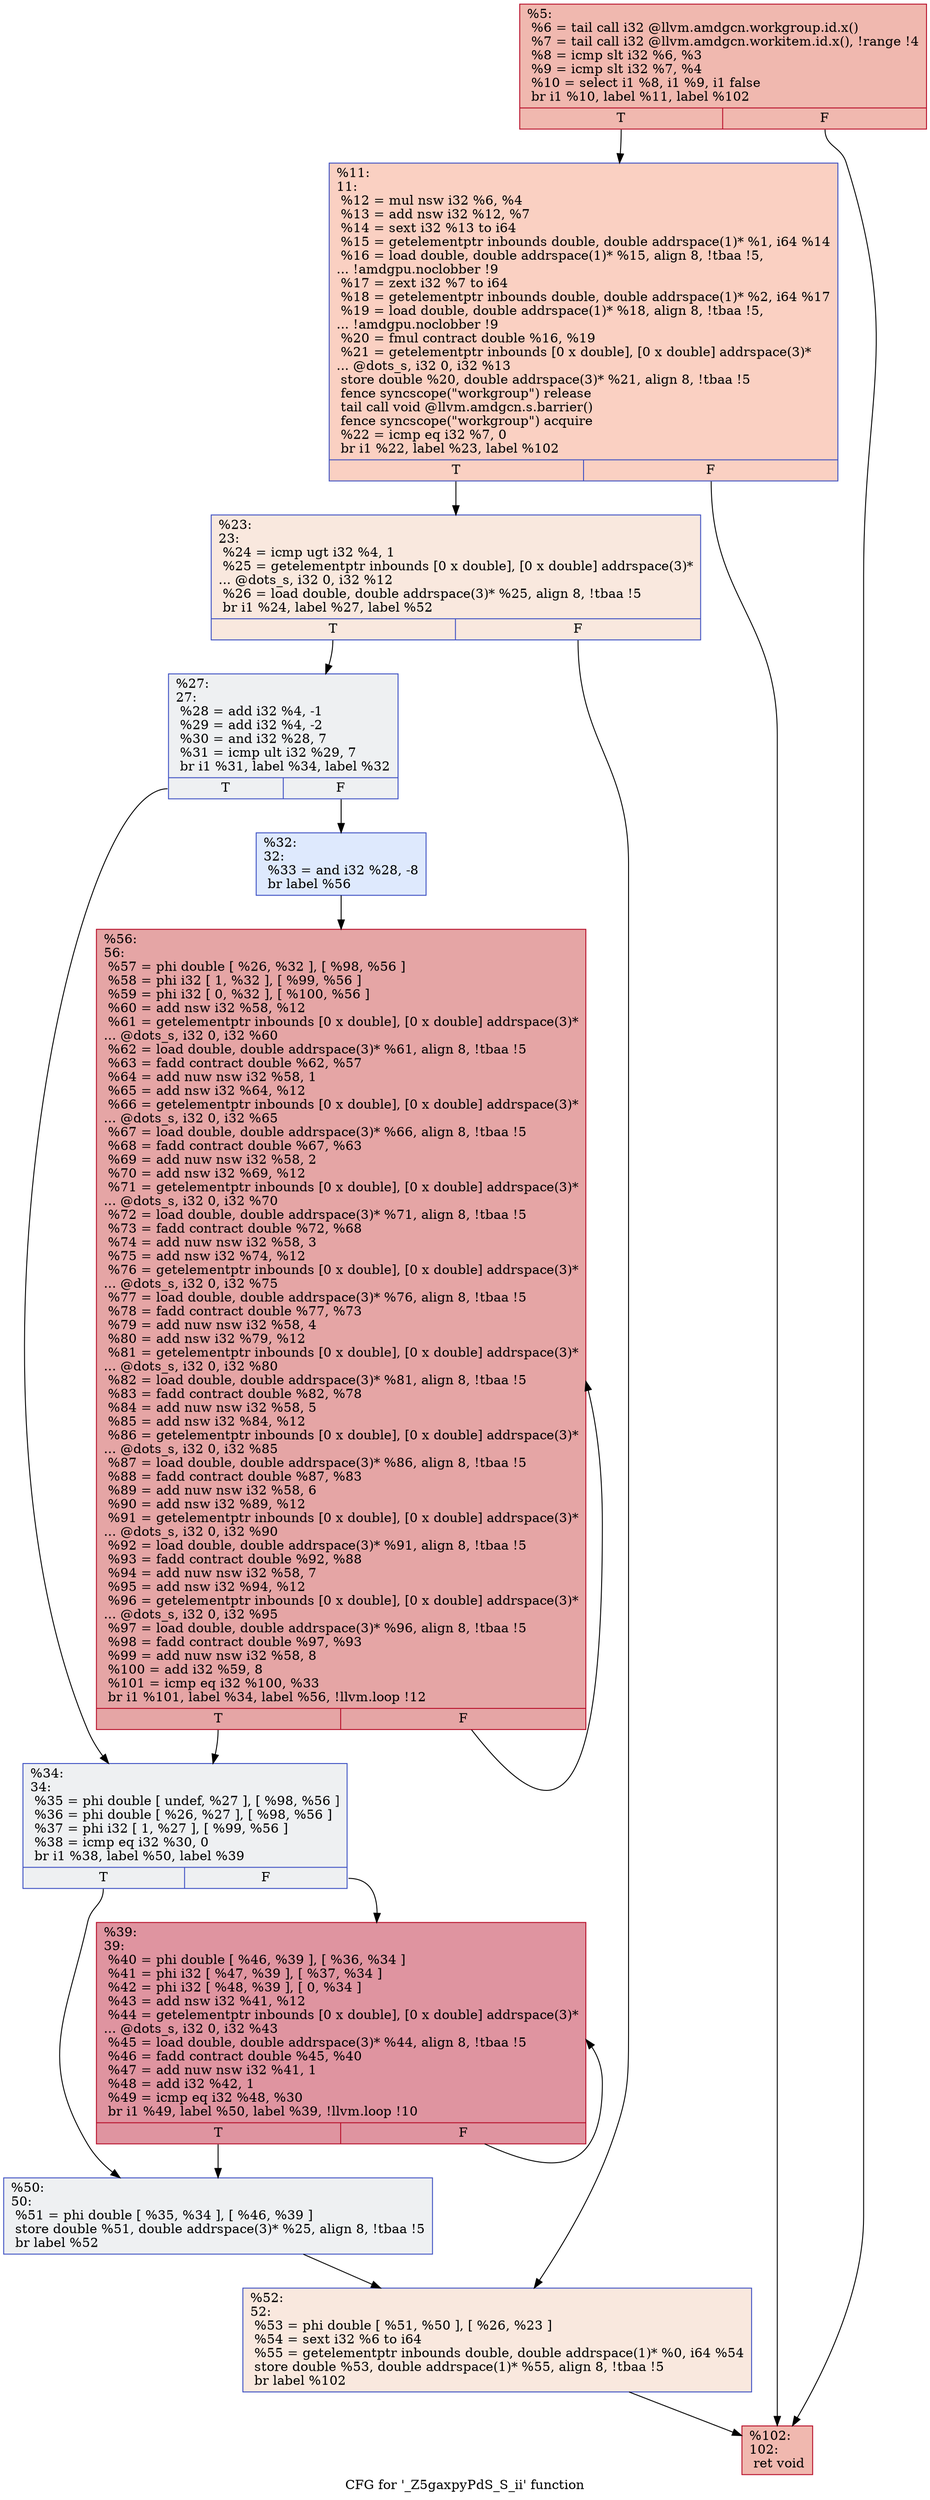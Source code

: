 digraph "CFG for '_Z5gaxpyPdS_S_ii' function" {
	label="CFG for '_Z5gaxpyPdS_S_ii' function";

	Node0x4751940 [shape=record,color="#b70d28ff", style=filled, fillcolor="#dc5d4a70",label="{%5:\l  %6 = tail call i32 @llvm.amdgcn.workgroup.id.x()\l  %7 = tail call i32 @llvm.amdgcn.workitem.id.x(), !range !4\l  %8 = icmp slt i32 %6, %3\l  %9 = icmp slt i32 %7, %4\l  %10 = select i1 %8, i1 %9, i1 false\l  br i1 %10, label %11, label %102\l|{<s0>T|<s1>F}}"];
	Node0x4751940:s0 -> Node0x4751070;
	Node0x4751940:s1 -> Node0x4753160;
	Node0x4751070 [shape=record,color="#3d50c3ff", style=filled, fillcolor="#f3947570",label="{%11:\l11:                                               \l  %12 = mul nsw i32 %6, %4\l  %13 = add nsw i32 %12, %7\l  %14 = sext i32 %13 to i64\l  %15 = getelementptr inbounds double, double addrspace(1)* %1, i64 %14\l  %16 = load double, double addrspace(1)* %15, align 8, !tbaa !5,\l... !amdgpu.noclobber !9\l  %17 = zext i32 %7 to i64\l  %18 = getelementptr inbounds double, double addrspace(1)* %2, i64 %17\l  %19 = load double, double addrspace(1)* %18, align 8, !tbaa !5,\l... !amdgpu.noclobber !9\l  %20 = fmul contract double %16, %19\l  %21 = getelementptr inbounds [0 x double], [0 x double] addrspace(3)*\l... @dots_s, i32 0, i32 %13\l  store double %20, double addrspace(3)* %21, align 8, !tbaa !5\l  fence syncscope(\"workgroup\") release\l  tail call void @llvm.amdgcn.s.barrier()\l  fence syncscope(\"workgroup\") acquire\l  %22 = icmp eq i32 %7, 0\l  br i1 %22, label %23, label %102\l|{<s0>T|<s1>F}}"];
	Node0x4751070:s0 -> Node0x4754c30;
	Node0x4751070:s1 -> Node0x4753160;
	Node0x4754c30 [shape=record,color="#3d50c3ff", style=filled, fillcolor="#f2cab570",label="{%23:\l23:                                               \l  %24 = icmp ugt i32 %4, 1\l  %25 = getelementptr inbounds [0 x double], [0 x double] addrspace(3)*\l... @dots_s, i32 0, i32 %12\l  %26 = load double, double addrspace(3)* %25, align 8, !tbaa !5\l  br i1 %24, label %27, label %52\l|{<s0>T|<s1>F}}"];
	Node0x4754c30:s0 -> Node0x4754f60;
	Node0x4754c30:s1 -> Node0x4754fb0;
	Node0x4754f60 [shape=record,color="#3d50c3ff", style=filled, fillcolor="#d9dce170",label="{%27:\l27:                                               \l  %28 = add i32 %4, -1\l  %29 = add i32 %4, -2\l  %30 = and i32 %28, 7\l  %31 = icmp ult i32 %29, 7\l  br i1 %31, label %34, label %32\l|{<s0>T|<s1>F}}"];
	Node0x4754f60:s0 -> Node0x4755390;
	Node0x4754f60:s1 -> Node0x47553e0;
	Node0x47553e0 [shape=record,color="#3d50c3ff", style=filled, fillcolor="#b5cdfa70",label="{%32:\l32:                                               \l  %33 = and i32 %28, -8\l  br label %56\l}"];
	Node0x47553e0 -> Node0x47538f0;
	Node0x4755390 [shape=record,color="#3d50c3ff", style=filled, fillcolor="#d9dce170",label="{%34:\l34:                                               \l  %35 = phi double [ undef, %27 ], [ %98, %56 ]\l  %36 = phi double [ %26, %27 ], [ %98, %56 ]\l  %37 = phi i32 [ 1, %27 ], [ %99, %56 ]\l  %38 = icmp eq i32 %30, 0\l  br i1 %38, label %50, label %39\l|{<s0>T|<s1>F}}"];
	Node0x4755390:s0 -> Node0x4755f00;
	Node0x4755390:s1 -> Node0x4755f90;
	Node0x4755f90 [shape=record,color="#b70d28ff", style=filled, fillcolor="#b70d2870",label="{%39:\l39:                                               \l  %40 = phi double [ %46, %39 ], [ %36, %34 ]\l  %41 = phi i32 [ %47, %39 ], [ %37, %34 ]\l  %42 = phi i32 [ %48, %39 ], [ 0, %34 ]\l  %43 = add nsw i32 %41, %12\l  %44 = getelementptr inbounds [0 x double], [0 x double] addrspace(3)*\l... @dots_s, i32 0, i32 %43\l  %45 = load double, double addrspace(3)* %44, align 8, !tbaa !5\l  %46 = fadd contract double %45, %40\l  %47 = add nuw nsw i32 %41, 1\l  %48 = add i32 %42, 1\l  %49 = icmp eq i32 %48, %30\l  br i1 %49, label %50, label %39, !llvm.loop !10\l|{<s0>T|<s1>F}}"];
	Node0x4755f90:s0 -> Node0x4755f00;
	Node0x4755f90:s1 -> Node0x4755f90;
	Node0x4755f00 [shape=record,color="#3d50c3ff", style=filled, fillcolor="#d9dce170",label="{%50:\l50:                                               \l  %51 = phi double [ %35, %34 ], [ %46, %39 ]\l  store double %51, double addrspace(3)* %25, align 8, !tbaa !5\l  br label %52\l}"];
	Node0x4755f00 -> Node0x4754fb0;
	Node0x4754fb0 [shape=record,color="#3d50c3ff", style=filled, fillcolor="#f2cab570",label="{%52:\l52:                                               \l  %53 = phi double [ %51, %50 ], [ %26, %23 ]\l  %54 = sext i32 %6 to i64\l  %55 = getelementptr inbounds double, double addrspace(1)* %0, i64 %54\l  store double %53, double addrspace(1)* %55, align 8, !tbaa !5\l  br label %102\l}"];
	Node0x4754fb0 -> Node0x4753160;
	Node0x47538f0 [shape=record,color="#b70d28ff", style=filled, fillcolor="#c5333470",label="{%56:\l56:                                               \l  %57 = phi double [ %26, %32 ], [ %98, %56 ]\l  %58 = phi i32 [ 1, %32 ], [ %99, %56 ]\l  %59 = phi i32 [ 0, %32 ], [ %100, %56 ]\l  %60 = add nsw i32 %58, %12\l  %61 = getelementptr inbounds [0 x double], [0 x double] addrspace(3)*\l... @dots_s, i32 0, i32 %60\l  %62 = load double, double addrspace(3)* %61, align 8, !tbaa !5\l  %63 = fadd contract double %62, %57\l  %64 = add nuw nsw i32 %58, 1\l  %65 = add nsw i32 %64, %12\l  %66 = getelementptr inbounds [0 x double], [0 x double] addrspace(3)*\l... @dots_s, i32 0, i32 %65\l  %67 = load double, double addrspace(3)* %66, align 8, !tbaa !5\l  %68 = fadd contract double %67, %63\l  %69 = add nuw nsw i32 %58, 2\l  %70 = add nsw i32 %69, %12\l  %71 = getelementptr inbounds [0 x double], [0 x double] addrspace(3)*\l... @dots_s, i32 0, i32 %70\l  %72 = load double, double addrspace(3)* %71, align 8, !tbaa !5\l  %73 = fadd contract double %72, %68\l  %74 = add nuw nsw i32 %58, 3\l  %75 = add nsw i32 %74, %12\l  %76 = getelementptr inbounds [0 x double], [0 x double] addrspace(3)*\l... @dots_s, i32 0, i32 %75\l  %77 = load double, double addrspace(3)* %76, align 8, !tbaa !5\l  %78 = fadd contract double %77, %73\l  %79 = add nuw nsw i32 %58, 4\l  %80 = add nsw i32 %79, %12\l  %81 = getelementptr inbounds [0 x double], [0 x double] addrspace(3)*\l... @dots_s, i32 0, i32 %80\l  %82 = load double, double addrspace(3)* %81, align 8, !tbaa !5\l  %83 = fadd contract double %82, %78\l  %84 = add nuw nsw i32 %58, 5\l  %85 = add nsw i32 %84, %12\l  %86 = getelementptr inbounds [0 x double], [0 x double] addrspace(3)*\l... @dots_s, i32 0, i32 %85\l  %87 = load double, double addrspace(3)* %86, align 8, !tbaa !5\l  %88 = fadd contract double %87, %83\l  %89 = add nuw nsw i32 %58, 6\l  %90 = add nsw i32 %89, %12\l  %91 = getelementptr inbounds [0 x double], [0 x double] addrspace(3)*\l... @dots_s, i32 0, i32 %90\l  %92 = load double, double addrspace(3)* %91, align 8, !tbaa !5\l  %93 = fadd contract double %92, %88\l  %94 = add nuw nsw i32 %58, 7\l  %95 = add nsw i32 %94, %12\l  %96 = getelementptr inbounds [0 x double], [0 x double] addrspace(3)*\l... @dots_s, i32 0, i32 %95\l  %97 = load double, double addrspace(3)* %96, align 8, !tbaa !5\l  %98 = fadd contract double %97, %93\l  %99 = add nuw nsw i32 %58, 8\l  %100 = add i32 %59, 8\l  %101 = icmp eq i32 %100, %33\l  br i1 %101, label %34, label %56, !llvm.loop !12\l|{<s0>T|<s1>F}}"];
	Node0x47538f0:s0 -> Node0x4755390;
	Node0x47538f0:s1 -> Node0x47538f0;
	Node0x4753160 [shape=record,color="#b70d28ff", style=filled, fillcolor="#dc5d4a70",label="{%102:\l102:                                              \l  ret void\l}"];
}
